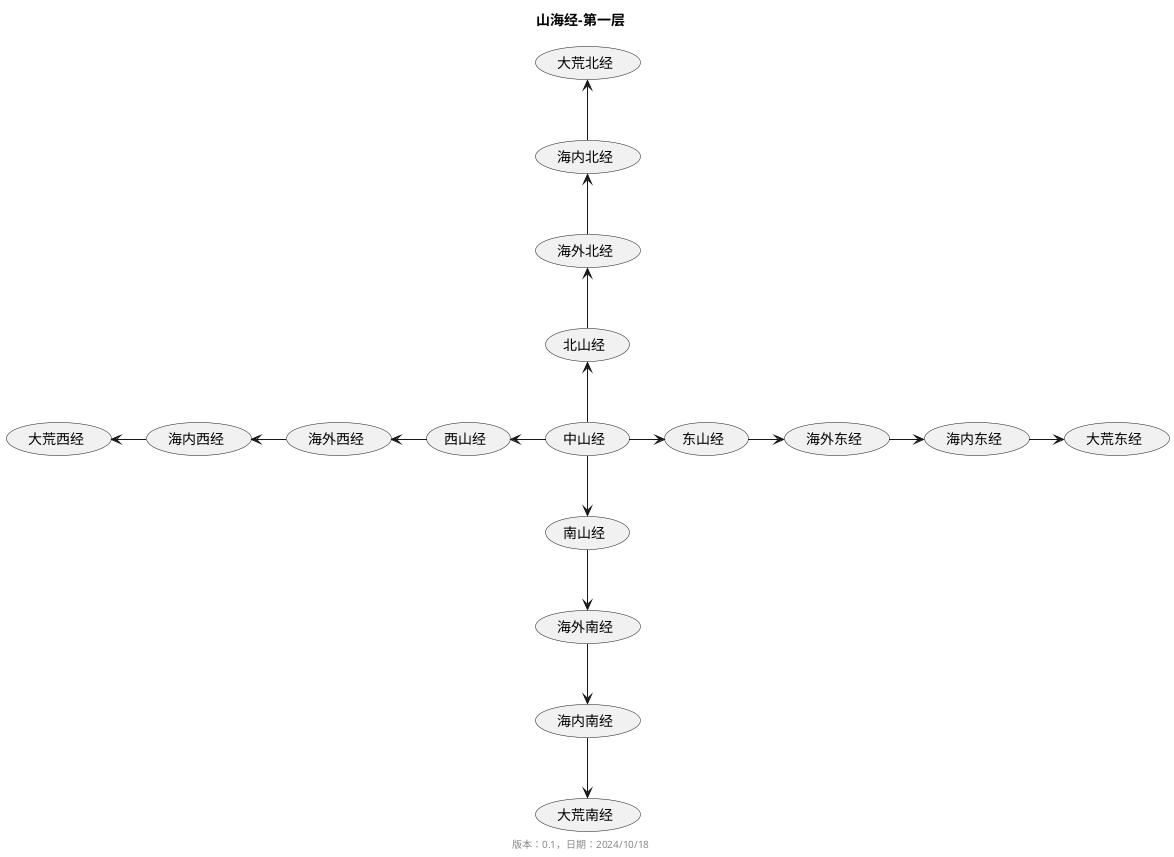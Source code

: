 @startuml

title "山海经-第一层"

skinparam packageStyle rectangle

(中山经)-up->(北山经)
(中山经)-right->(东山经)
(中山经)-down->(南山经)
(中山经)-left->(西山经)

(南山经)-down->(海外南经)
(海外南经)-down->(海内南经)
(海内南经)-down->(大荒南经)

(西山经)-left->(海外西经)
(海外西经)-left->(海内西经)
(海内西经)-left->(大荒西经)

(北山经)-up->(海外北经)
(海外北经)-up->(海内北经)
(海内北经)-up->(大荒北经)

(东山经)-right->(海外东经)
(海外东经)-right->(海内东经)
(海内东经)-right->(大荒东经)

footer 版本：0.1，日期：2024/10/18

@enduml